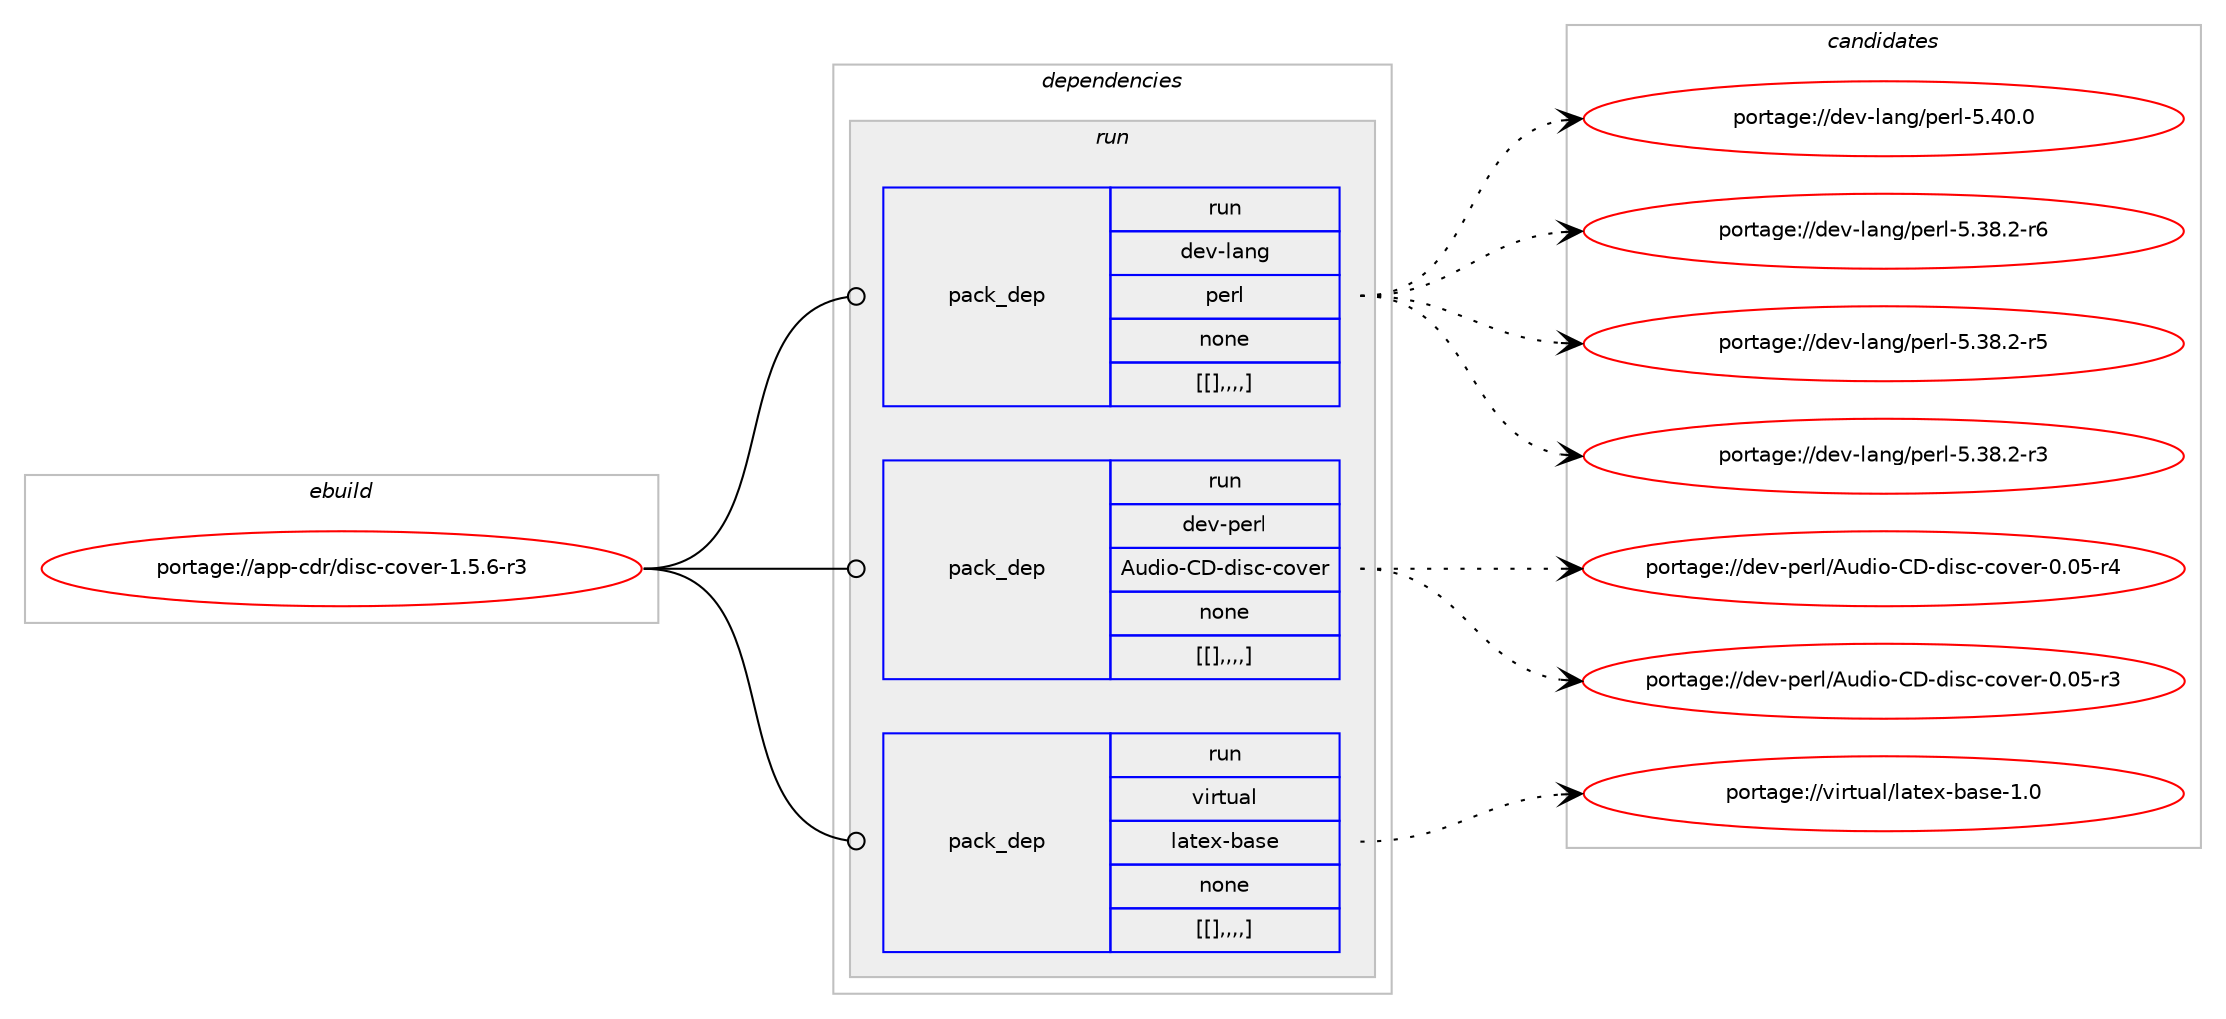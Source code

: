 digraph prolog {

# *************
# Graph options
# *************

newrank=true;
concentrate=true;
compound=true;
graph [rankdir=LR,fontname=Helvetica,fontsize=10,ranksep=1.5];#, ranksep=2.5, nodesep=0.2];
edge  [arrowhead=vee];
node  [fontname=Helvetica,fontsize=10];

# **********
# The ebuild
# **********

subgraph cluster_leftcol {
color=gray;
label=<<i>ebuild</i>>;
id [label="portage://app-cdr/disc-cover-1.5.6-r3", color=red, width=4, href="../app-cdr/disc-cover-1.5.6-r3.svg"];
}

# ****************
# The dependencies
# ****************

subgraph cluster_midcol {
color=gray;
label=<<i>dependencies</i>>;
subgraph cluster_compile {
fillcolor="#eeeeee";
style=filled;
label=<<i>compile</i>>;
}
subgraph cluster_compileandrun {
fillcolor="#eeeeee";
style=filled;
label=<<i>compile and run</i>>;
}
subgraph cluster_run {
fillcolor="#eeeeee";
style=filled;
label=<<i>run</i>>;
subgraph pack7715 {
dependency10830 [label=<<TABLE BORDER="0" CELLBORDER="1" CELLSPACING="0" CELLPADDING="4" WIDTH="220"><TR><TD ROWSPAN="6" CELLPADDING="30">pack_dep</TD></TR><TR><TD WIDTH="110">run</TD></TR><TR><TD>dev-lang</TD></TR><TR><TD>perl</TD></TR><TR><TD>none</TD></TR><TR><TD>[[],,,,]</TD></TR></TABLE>>, shape=none, color=blue];
}
id:e -> dependency10830:w [weight=20,style="solid",arrowhead="odot"];
subgraph pack7716 {
dependency10831 [label=<<TABLE BORDER="0" CELLBORDER="1" CELLSPACING="0" CELLPADDING="4" WIDTH="220"><TR><TD ROWSPAN="6" CELLPADDING="30">pack_dep</TD></TR><TR><TD WIDTH="110">run</TD></TR><TR><TD>dev-perl</TD></TR><TR><TD>Audio-CD-disc-cover</TD></TR><TR><TD>none</TD></TR><TR><TD>[[],,,,]</TD></TR></TABLE>>, shape=none, color=blue];
}
id:e -> dependency10831:w [weight=20,style="solid",arrowhead="odot"];
subgraph pack7717 {
dependency10832 [label=<<TABLE BORDER="0" CELLBORDER="1" CELLSPACING="0" CELLPADDING="4" WIDTH="220"><TR><TD ROWSPAN="6" CELLPADDING="30">pack_dep</TD></TR><TR><TD WIDTH="110">run</TD></TR><TR><TD>virtual</TD></TR><TR><TD>latex-base</TD></TR><TR><TD>none</TD></TR><TR><TD>[[],,,,]</TD></TR></TABLE>>, shape=none, color=blue];
}
id:e -> dependency10832:w [weight=20,style="solid",arrowhead="odot"];
}
}

# **************
# The candidates
# **************

subgraph cluster_choices {
rank=same;
color=gray;
label=<<i>candidates</i>>;

subgraph choice7715 {
color=black;
nodesep=1;
choice10010111845108971101034711210111410845534652484648 [label="portage://dev-lang/perl-5.40.0", color=red, width=4,href="../dev-lang/perl-5.40.0.svg"];
choice100101118451089711010347112101114108455346515646504511454 [label="portage://dev-lang/perl-5.38.2-r6", color=red, width=4,href="../dev-lang/perl-5.38.2-r6.svg"];
choice100101118451089711010347112101114108455346515646504511453 [label="portage://dev-lang/perl-5.38.2-r5", color=red, width=4,href="../dev-lang/perl-5.38.2-r5.svg"];
choice100101118451089711010347112101114108455346515646504511451 [label="portage://dev-lang/perl-5.38.2-r3", color=red, width=4,href="../dev-lang/perl-5.38.2-r3.svg"];
dependency10830:e -> choice10010111845108971101034711210111410845534652484648:w [style=dotted,weight="100"];
dependency10830:e -> choice100101118451089711010347112101114108455346515646504511454:w [style=dotted,weight="100"];
dependency10830:e -> choice100101118451089711010347112101114108455346515646504511453:w [style=dotted,weight="100"];
dependency10830:e -> choice100101118451089711010347112101114108455346515646504511451:w [style=dotted,weight="100"];
}
subgraph choice7716 {
color=black;
nodesep=1;
choice1001011184511210111410847651171001051114567684510010511599459911111810111445484648534511452 [label="portage://dev-perl/Audio-CD-disc-cover-0.05-r4", color=red, width=4,href="../dev-perl/Audio-CD-disc-cover-0.05-r4.svg"];
choice1001011184511210111410847651171001051114567684510010511599459911111810111445484648534511451 [label="portage://dev-perl/Audio-CD-disc-cover-0.05-r3", color=red, width=4,href="../dev-perl/Audio-CD-disc-cover-0.05-r3.svg"];
dependency10831:e -> choice1001011184511210111410847651171001051114567684510010511599459911111810111445484648534511452:w [style=dotted,weight="100"];
dependency10831:e -> choice1001011184511210111410847651171001051114567684510010511599459911111810111445484648534511451:w [style=dotted,weight="100"];
}
subgraph choice7717 {
color=black;
nodesep=1;
choice11810511411611797108471089711610112045989711510145494648 [label="portage://virtual/latex-base-1.0", color=red, width=4,href="../virtual/latex-base-1.0.svg"];
dependency10832:e -> choice11810511411611797108471089711610112045989711510145494648:w [style=dotted,weight="100"];
}
}

}
